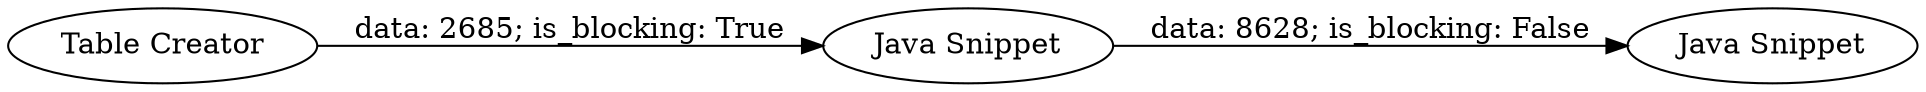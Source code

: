 digraph {
	"-8535515880770834886_2" [label="Table Creator"]
	"-8535515880770834886_1" [label="Java Snippet"]
	"-8535515880770834886_3" [label="Java Snippet"]
	"-8535515880770834886_1" -> "-8535515880770834886_3" [label="data: 8628; is_blocking: False"]
	"-8535515880770834886_2" -> "-8535515880770834886_1" [label="data: 2685; is_blocking: True"]
	rankdir=LR
}
